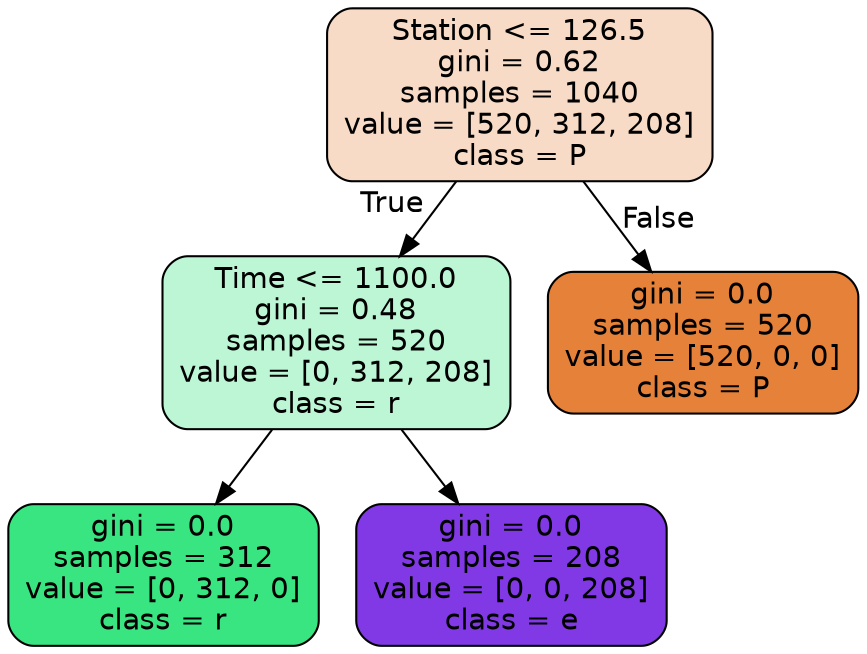 digraph Tree {
node [shape=box, style="filled, rounded", color="black", fontname=helvetica] ;
edge [fontname=helvetica] ;
0 [label="Station <= 126.5\ngini = 0.62\nsamples = 1040\nvalue = [520, 312, 208]\nclass = P", fillcolor="#e5813949"] ;
1 [label="Time <= 1100.0\ngini = 0.48\nsamples = 520\nvalue = [0, 312, 208]\nclass = r", fillcolor="#39e58155"] ;
0 -> 1 [labeldistance=2.5, labelangle=45, headlabel="True"] ;
2 [label="gini = 0.0\nsamples = 312\nvalue = [0, 312, 0]\nclass = r", fillcolor="#39e581ff"] ;
1 -> 2 ;
3 [label="gini = 0.0\nsamples = 208\nvalue = [0, 0, 208]\nclass = e", fillcolor="#8139e5ff"] ;
1 -> 3 ;
4 [label="gini = 0.0\nsamples = 520\nvalue = [520, 0, 0]\nclass = P", fillcolor="#e58139ff"] ;
0 -> 4 [labeldistance=2.5, labelangle=-45, headlabel="False"] ;
}